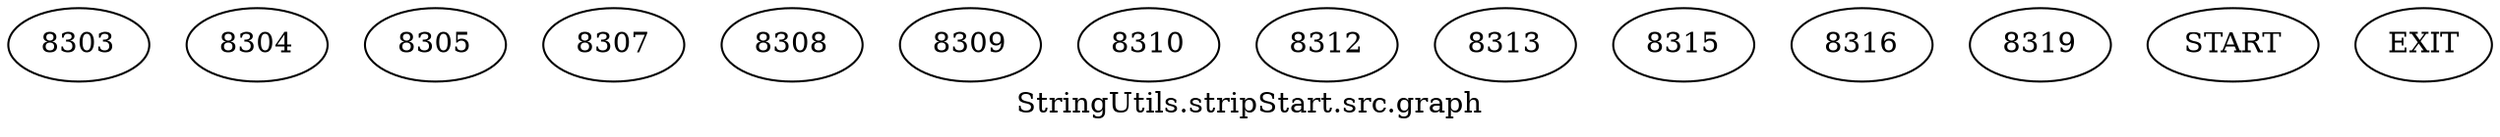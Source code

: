 /* --------------------------------------------------- */
/* Generated by Dr. Garbage Control Flow Graph Factory */
/* http://www.drgarbage.com                            */
/* Version: 4.5.0.201508311741                         */
/* Retrieved on: 2020-01-06 16:11:25.245               */
/* --------------------------------------------------- */
digraph "StringUtils.stripStart.src.graph" {
 graph [label="StringUtils.stripStart.src.graph"];
 2 [label="8303" ]
 3 [label="8304" ]
 4 [label="8305" ]
 5 [label="8307" ]
 6 [label="8308" ]
 7 [label="8309" ]
 8 [label="8310" ]
 9 [label="8312" ]
 10 [label="8313" ]
 11 [label="8315" ]
 12 [label="8316" ]
 13 [label="8319" ]
 14 [label="START" ]
 15 [label="EXIT" ]
 14  2
 2  3
 3  4
 3  5
 5  6
 6  7
 8  7
 7  8
 6  9
 7  9
 9  10
 9  11
 12  11
 11  12
 7  13
 9  13
 11  13
 4  15
 10  15
 13  15
}
